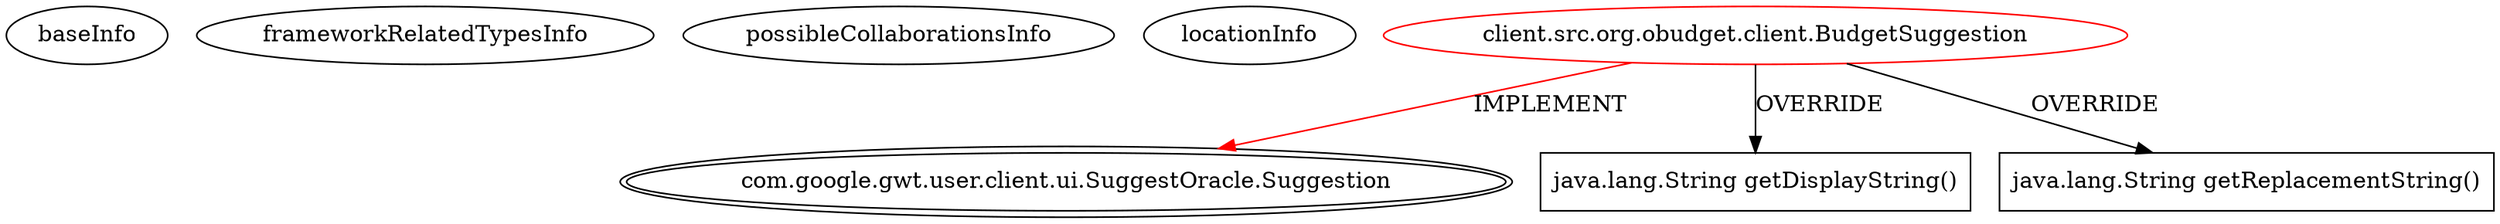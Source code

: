 digraph {
baseInfo[graphId=1174,category="extension_graph",isAnonymous=false,possibleRelation=false]
frameworkRelatedTypesInfo[0="com.google.gwt.user.client.ui.SuggestOracle.Suggestion"]
possibleCollaborationsInfo[]
locationInfo[projectName="daonb-obudget",filePath="/daonb-obudget/obudget-master/src/client/src/org/obudget/client/BudgetSuggestion.java",contextSignature="BudgetSuggestion",graphId="1174"]
0[label="client.src.org.obudget.client.BudgetSuggestion",vertexType="ROOT_CLIENT_CLASS_DECLARATION",isFrameworkType=false,color=red]
1[label="com.google.gwt.user.client.ui.SuggestOracle.Suggestion",vertexType="FRAMEWORK_INTERFACE_TYPE",isFrameworkType=true,peripheries=2]
2[label="java.lang.String getDisplayString()",vertexType="OVERRIDING_METHOD_DECLARATION",isFrameworkType=false,shape=box]
3[label="java.lang.String getReplacementString()",vertexType="OVERRIDING_METHOD_DECLARATION",isFrameworkType=false,shape=box]
0->1[label="IMPLEMENT",color=red]
0->2[label="OVERRIDE"]
0->3[label="OVERRIDE"]
}
